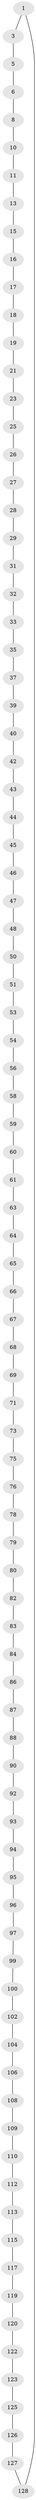 // original degree distribution, {2: 1.0}
// Generated by graph-tools (version 1.1) at 2025/11/02/27/25 16:11:40]
// undirected, 90 vertices, 90 edges
graph export_dot {
graph [start="1"]
  node [color=gray90,style=filled];
  1 [super="+2"];
  3 [super="+4"];
  5;
  6 [super="+7"];
  8 [super="+9"];
  10;
  11 [super="+12"];
  13 [super="+14"];
  15;
  16;
  17;
  18;
  19 [super="+20"];
  21 [super="+22"];
  23 [super="+24"];
  25;
  26;
  27;
  28;
  29 [super="+30"];
  31;
  32;
  33 [super="+34"];
  35 [super="+36"];
  37 [super="+38"];
  39;
  40 [super="+41"];
  42;
  43;
  44;
  45;
  46;
  47;
  48 [super="+49"];
  50;
  51 [super="+52"];
  53;
  54 [super="+55"];
  56 [super="+57"];
  58;
  59;
  60;
  61 [super="+62"];
  63;
  64;
  65;
  66;
  67;
  68;
  69 [super="+70"];
  71 [super="+72"];
  73 [super="+74"];
  75;
  76 [super="+77"];
  78;
  79;
  80 [super="+81"];
  82;
  83;
  84 [super="+85"];
  86;
  87;
  88 [super="+89"];
  90 [super="+91"];
  92;
  93;
  94;
  95;
  96;
  97 [super="+98"];
  99;
  100 [super="+101"];
  102 [super="+103"];
  104 [super="+105"];
  106 [super="+107"];
  108;
  109;
  110 [super="+111"];
  112;
  113 [super="+114"];
  115 [super="+116"];
  117 [super="+118"];
  119;
  120 [super="+121"];
  122;
  123 [super="+124"];
  125;
  126;
  127;
  128 [super="+129"];
  1 -- 128;
  1 -- 3;
  3 -- 5;
  5 -- 6;
  6 -- 8;
  8 -- 10;
  10 -- 11;
  11 -- 13;
  13 -- 15;
  15 -- 16;
  16 -- 17;
  17 -- 18;
  18 -- 19;
  19 -- 21;
  21 -- 23;
  23 -- 25;
  25 -- 26;
  26 -- 27;
  27 -- 28;
  28 -- 29;
  29 -- 31;
  31 -- 32;
  32 -- 33;
  33 -- 35;
  35 -- 37;
  37 -- 39;
  39 -- 40;
  40 -- 42;
  42 -- 43;
  43 -- 44;
  44 -- 45;
  45 -- 46;
  46 -- 47;
  47 -- 48;
  48 -- 50;
  50 -- 51;
  51 -- 53;
  53 -- 54;
  54 -- 56;
  56 -- 58;
  58 -- 59;
  59 -- 60;
  60 -- 61;
  61 -- 63;
  63 -- 64;
  64 -- 65;
  65 -- 66;
  66 -- 67;
  67 -- 68;
  68 -- 69;
  69 -- 71;
  71 -- 73;
  73 -- 75;
  75 -- 76;
  76 -- 78;
  78 -- 79;
  79 -- 80;
  80 -- 82;
  82 -- 83;
  83 -- 84;
  84 -- 86;
  86 -- 87;
  87 -- 88;
  88 -- 90;
  90 -- 92;
  92 -- 93;
  93 -- 94;
  94 -- 95;
  95 -- 96;
  96 -- 97;
  97 -- 99;
  99 -- 100;
  100 -- 102;
  102 -- 104;
  104 -- 106;
  106 -- 108;
  108 -- 109;
  109 -- 110;
  110 -- 112;
  112 -- 113;
  113 -- 115;
  115 -- 117;
  117 -- 119;
  119 -- 120;
  120 -- 122;
  122 -- 123;
  123 -- 125;
  125 -- 126;
  126 -- 127;
  127 -- 128;
}
